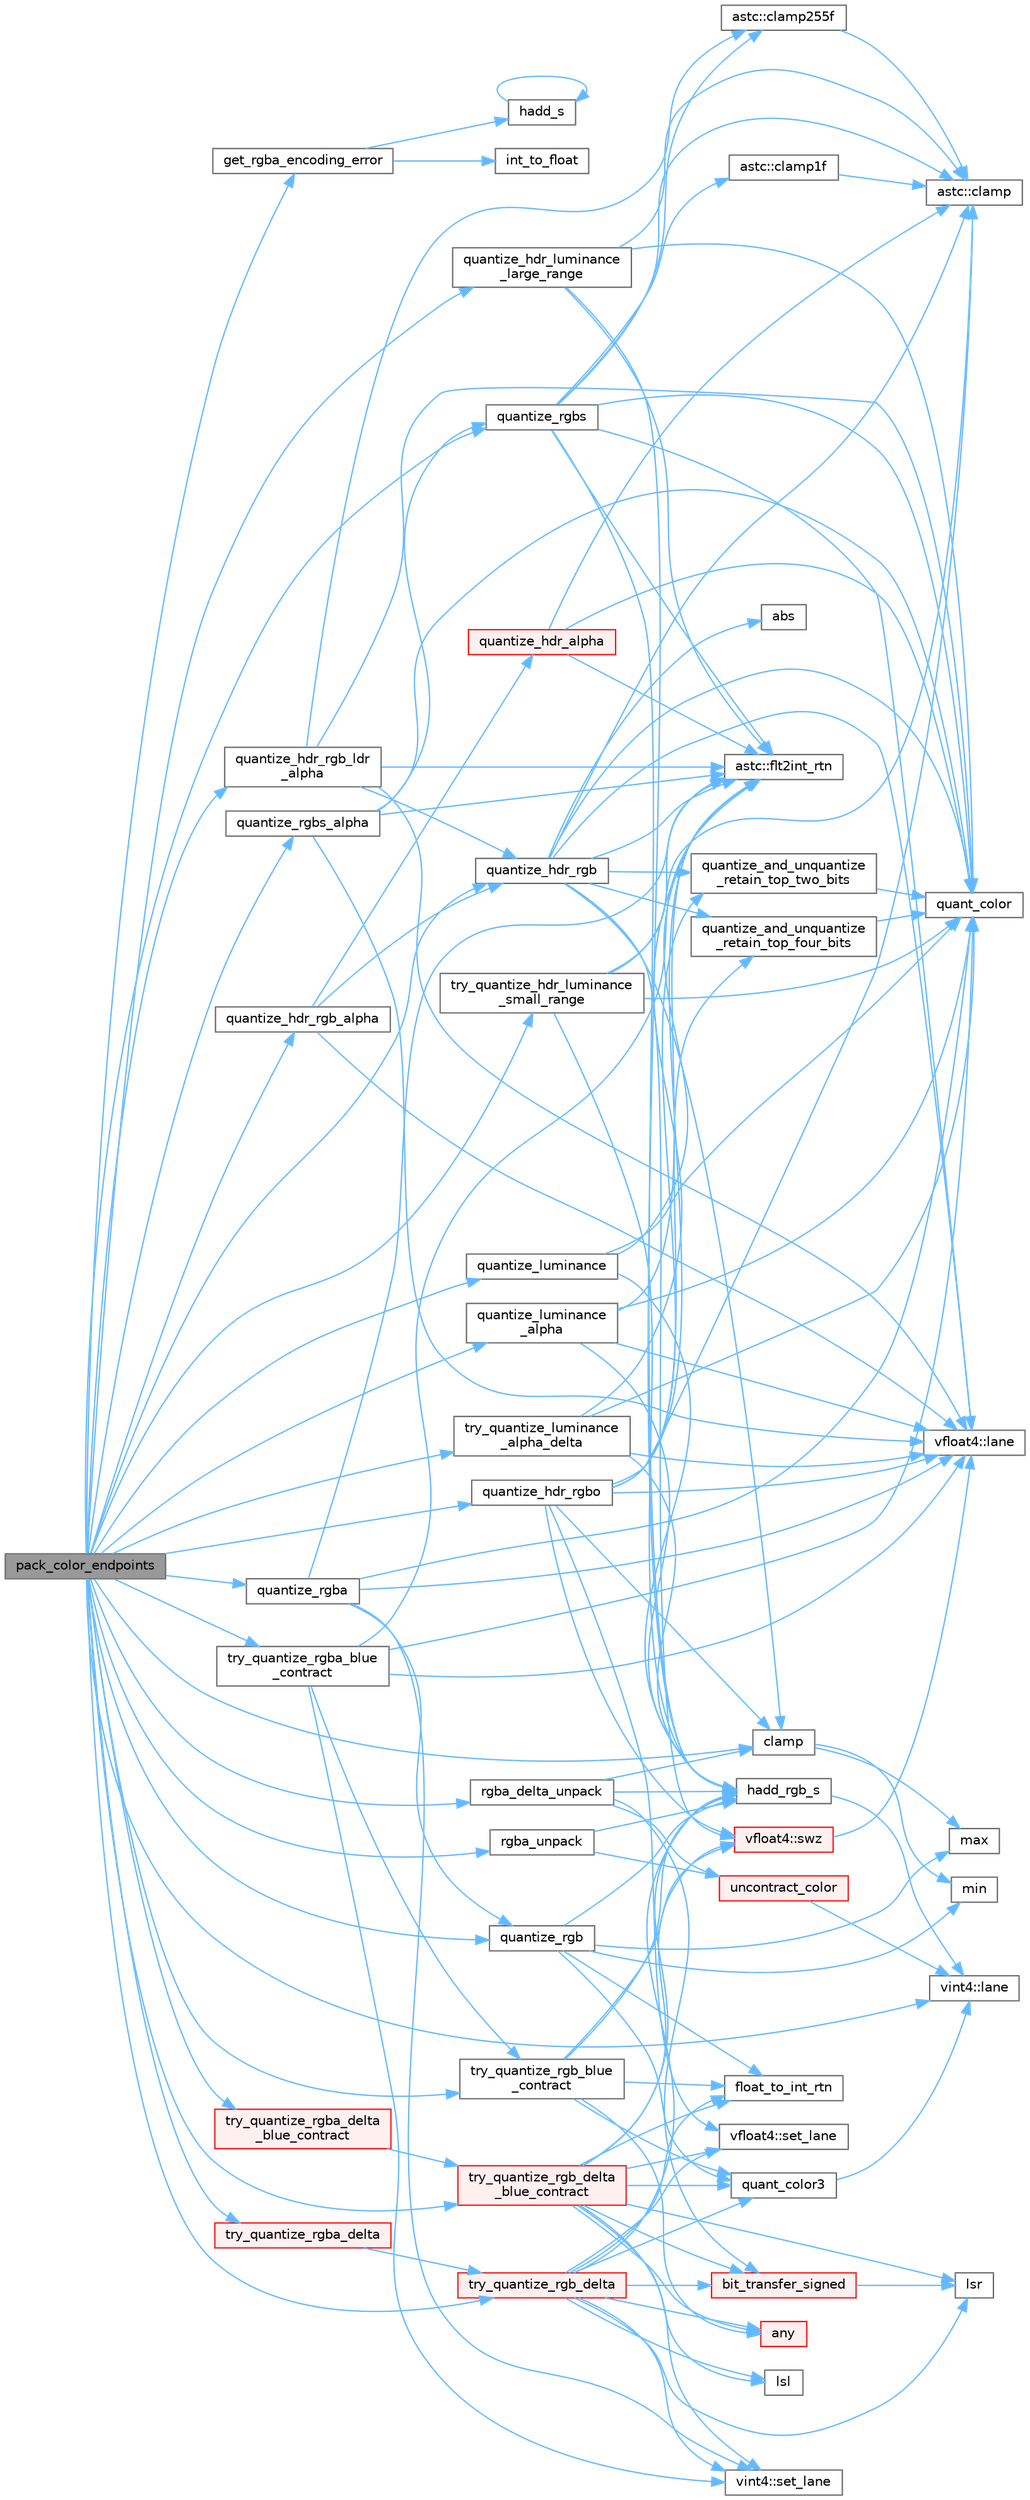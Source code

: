 digraph "pack_color_endpoints"
{
 // LATEX_PDF_SIZE
  bgcolor="transparent";
  edge [fontname=Helvetica,fontsize=10,labelfontname=Helvetica,labelfontsize=10];
  node [fontname=Helvetica,fontsize=10,shape=box,height=0.2,width=0.4];
  rankdir="LR";
  Node1 [id="Node000001",label="pack_color_endpoints",height=0.2,width=0.4,color="gray40", fillcolor="grey60", style="filled", fontcolor="black",tooltip="Pack a single pair of color endpoints as effectively as possible."];
  Node1 -> Node2 [id="edge1_Node000001_Node000002",color="steelblue1",style="solid",tooltip=" "];
  Node2 [id="Node000002",label="clamp",height=0.2,width=0.4,color="grey40", fillcolor="white", style="filled",URL="$astcenc__vecmathlib__avx2__8_8h.html#ae91c0bb0ebd82ed2a7fa7aa915f6e76e",tooltip="Return the clamped value between min and max."];
  Node2 -> Node3 [id="edge2_Node000002_Node000003",color="steelblue1",style="solid",tooltip=" "];
  Node3 [id="Node000003",label="max",height=0.2,width=0.4,color="grey40", fillcolor="white", style="filled",URL="$astcenc__vecmathlib__avx2__8_8h.html#aa162915c044e97cc1f6d630338761fd3",tooltip="Return the max vector of two vectors."];
  Node2 -> Node4 [id="edge3_Node000002_Node000004",color="steelblue1",style="solid",tooltip=" "];
  Node4 [id="Node000004",label="min",height=0.2,width=0.4,color="grey40", fillcolor="white", style="filled",URL="$astcenc__vecmathlib__avx2__8_8h.html#a165b3db4e7ced1551e1880a01a01150b",tooltip="Return the min vector of two vectors."];
  Node1 -> Node5 [id="edge4_Node000001_Node000005",color="steelblue1",style="solid",tooltip=" "];
  Node5 [id="Node000005",label="get_rgba_encoding_error",height=0.2,width=0.4,color="grey40", fillcolor="white", style="filled",URL="$astcenc__color__quantize_8cpp.html#a7175b796b451809bf4d85bb291cb7bec",tooltip="Functions for color quantization."];
  Node5 -> Node6 [id="edge5_Node000005_Node000006",color="steelblue1",style="solid",tooltip=" "];
  Node6 [id="Node000006",label="hadd_s",height=0.2,width=0.4,color="grey40", fillcolor="white", style="filled",URL="$astcenc__vecmathlib__avx2__8_8h.html#aacd26478e4fe1f97a5d47e8adaacc898",tooltip="Return the horizontal sum of a vector."];
  Node6 -> Node6 [id="edge6_Node000006_Node000006",color="steelblue1",style="solid",tooltip=" "];
  Node5 -> Node7 [id="edge7_Node000005_Node000007",color="steelblue1",style="solid",tooltip=" "];
  Node7 [id="Node000007",label="int_to_float",height=0.2,width=0.4,color="grey40", fillcolor="white", style="filled",URL="$astcenc__vecmathlib__avx2__8_8h.html#a3a2ce0fb403294db7fe126a6b3e87ab7",tooltip="Return a float value for an integer vector."];
  Node1 -> Node8 [id="edge8_Node000001_Node000008",color="steelblue1",style="solid",tooltip=" "];
  Node8 [id="Node000008",label="vint4::lane",height=0.2,width=0.4,color="grey40", fillcolor="white", style="filled",URL="$structvint4.html#a01e3f7debf73dc6c757fa36d585c9d17",tooltip="Get the scalar from a single lane."];
  Node1 -> Node9 [id="edge9_Node000001_Node000009",color="steelblue1",style="solid",tooltip=" "];
  Node9 [id="Node000009",label="quantize_hdr_luminance\l_large_range",height=0.2,width=0.4,color="grey40", fillcolor="white", style="filled",URL="$astcenc__color__quantize_8cpp.html#ad5fb9a4bf5ae21916bc6c634c7f789f8",tooltip="Quantize a HDR L color using the large range encoding."];
  Node9 -> Node10 [id="edge10_Node000009_Node000010",color="steelblue1",style="solid",tooltip=" "];
  Node10 [id="Node000010",label="astc::clamp",height=0.2,width=0.4,color="grey40", fillcolor="white", style="filled",URL="$namespaceastc.html#a8f8b2ad23b04a389f6785bc80b61349b",tooltip="Clamp a value value between mn and mx."];
  Node9 -> Node11 [id="edge11_Node000009_Node000011",color="steelblue1",style="solid",tooltip=" "];
  Node11 [id="Node000011",label="astc::flt2int_rtn",height=0.2,width=0.4,color="grey40", fillcolor="white", style="filled",URL="$namespaceastc.html#a455f4a304ea7dcdd8fd0de030cbdbfb4",tooltip="SP float round-to-nearest and convert to integer."];
  Node9 -> Node12 [id="edge12_Node000009_Node000012",color="steelblue1",style="solid",tooltip=" "];
  Node12 [id="Node000012",label="hadd_rgb_s",height=0.2,width=0.4,color="grey40", fillcolor="white", style="filled",URL="$astcenc__vecmathlib__common__4_8h.html#a48e833d0cfdf950b6bc3431fce00507e",tooltip="Return the horizontal sum of RGB vector lanes as a scalar."];
  Node12 -> Node8 [id="edge13_Node000012_Node000008",color="steelblue1",style="solid",tooltip=" "];
  Node9 -> Node13 [id="edge14_Node000009_Node000013",color="steelblue1",style="solid",tooltip=" "];
  Node13 [id="Node000013",label="quant_color",height=0.2,width=0.4,color="grey40", fillcolor="white", style="filled",URL="$astcenc__color__quantize_8cpp.html#a0af2fba0ed6cbe9e279c808e540eb74e",tooltip="Determine the quantized value given a quantization level."];
  Node1 -> Node14 [id="edge15_Node000001_Node000014",color="steelblue1",style="solid",tooltip=" "];
  Node14 [id="Node000014",label="quantize_hdr_rgb",height=0.2,width=0.4,color="grey40", fillcolor="white", style="filled",URL="$astcenc__color__quantize_8cpp.html#a018b17fdce9e0fb576249da80bfc90a2",tooltip="Quantize a HDR RGB color using direct RGB encoding."];
  Node14 -> Node15 [id="edge16_Node000014_Node000015",color="steelblue1",style="solid",tooltip=" "];
  Node15 [id="Node000015",label="abs",height=0.2,width=0.4,color="grey40", fillcolor="white", style="filled",URL="$astcenc__vecmathlib__avx2__8_8h.html#aeac50750508168aeab5115733d3ee63c",tooltip="Return the absolute value of the float vector."];
  Node14 -> Node10 [id="edge17_Node000014_Node000010",color="steelblue1",style="solid",tooltip=" "];
  Node14 -> Node2 [id="edge18_Node000014_Node000002",color="steelblue1",style="solid",tooltip=" "];
  Node14 -> Node11 [id="edge19_Node000014_Node000011",color="steelblue1",style="solid",tooltip=" "];
  Node14 -> Node16 [id="edge20_Node000014_Node000016",color="steelblue1",style="solid",tooltip=" "];
  Node16 [id="Node000016",label="vfloat4::lane",height=0.2,width=0.4,color="grey40", fillcolor="white", style="filled",URL="$structvfloat4.html#a04462a7815432c6bc3ce1b5e5d11e4fc",tooltip="Get the scalar value of a single lane."];
  Node14 -> Node13 [id="edge21_Node000014_Node000013",color="steelblue1",style="solid",tooltip=" "];
  Node14 -> Node17 [id="edge22_Node000014_Node000017",color="steelblue1",style="solid",tooltip=" "];
  Node17 [id="Node000017",label="quantize_and_unquantize\l_retain_top_four_bits",height=0.2,width=0.4,color="grey40", fillcolor="white", style="filled",URL="$astcenc__color__quantize_8cpp.html#ab9e83c316e8b6c63580e0a17a9ddc857",tooltip="Quantize and unquantize a value ensuring top four bits are the same."];
  Node17 -> Node13 [id="edge23_Node000017_Node000013",color="steelblue1",style="solid",tooltip=" "];
  Node14 -> Node18 [id="edge24_Node000014_Node000018",color="steelblue1",style="solid",tooltip=" "];
  Node18 [id="Node000018",label="quantize_and_unquantize\l_retain_top_two_bits",height=0.2,width=0.4,color="grey40", fillcolor="white", style="filled",URL="$astcenc__color__quantize_8cpp.html#ae0e7daa2cc696baa52756e0c35d63138",tooltip="Quantize and unquantize a value ensuring top two bits are the same."];
  Node18 -> Node13 [id="edge25_Node000018_Node000013",color="steelblue1",style="solid",tooltip=" "];
  Node14 -> Node19 [id="edge26_Node000014_Node000019",color="steelblue1",style="solid",tooltip=" "];
  Node19 [id="Node000019",label="vfloat4::swz",height=0.2,width=0.4,color="red", fillcolor="#FFF0F0", style="filled",URL="$structvfloat4.html#a0a3e390831722cc8e54f29155699f3a5",tooltip="Return a swizzled float 2."];
  Node19 -> Node16 [id="edge27_Node000019_Node000016",color="steelblue1",style="solid",tooltip=" "];
  Node1 -> Node21 [id="edge28_Node000001_Node000021",color="steelblue1",style="solid",tooltip=" "];
  Node21 [id="Node000021",label="quantize_hdr_rgb_alpha",height=0.2,width=0.4,color="grey40", fillcolor="white", style="filled",URL="$astcenc__color__quantize_8cpp.html#a968dafc89b796ea5218a690b22c39911",tooltip="Quantize a HDR RGBA color using either delta or direct RGBA encoding."];
  Node21 -> Node16 [id="edge29_Node000021_Node000016",color="steelblue1",style="solid",tooltip=" "];
  Node21 -> Node22 [id="edge30_Node000021_Node000022",color="steelblue1",style="solid",tooltip=" "];
  Node22 [id="Node000022",label="quantize_hdr_alpha",height=0.2,width=0.4,color="red", fillcolor="#FFF0F0", style="filled",URL="$astcenc__color__quantize_8cpp.html#a4c475fce8f14e7437cc348b0319a1365",tooltip="Quantize a HDR A color using either delta or direct RGBA encoding."];
  Node22 -> Node10 [id="edge31_Node000022_Node000010",color="steelblue1",style="solid",tooltip=" "];
  Node22 -> Node11 [id="edge32_Node000022_Node000011",color="steelblue1",style="solid",tooltip=" "];
  Node22 -> Node13 [id="edge33_Node000022_Node000013",color="steelblue1",style="solid",tooltip=" "];
  Node21 -> Node14 [id="edge34_Node000021_Node000014",color="steelblue1",style="solid",tooltip=" "];
  Node1 -> Node24 [id="edge35_Node000001_Node000024",color="steelblue1",style="solid",tooltip=" "];
  Node24 [id="Node000024",label="quantize_hdr_rgb_ldr\l_alpha",height=0.2,width=0.4,color="grey40", fillcolor="white", style="filled",URL="$astcenc__color__quantize_8cpp.html#acc5fc16efff8422faf77e47bc55ab0ad",tooltip="Quantize a HDR RGB + LDR A color using direct RGBA encoding."];
  Node24 -> Node25 [id="edge36_Node000024_Node000025",color="steelblue1",style="solid",tooltip=" "];
  Node25 [id="Node000025",label="astc::clamp255f",height=0.2,width=0.4,color="grey40", fillcolor="white", style="filled",URL="$namespaceastc.html#a1861708487807ec08c172e2f7ff58978",tooltip="Clamp a float value between 0.0f and 255.0f."];
  Node25 -> Node10 [id="edge37_Node000025_Node000010",color="steelblue1",style="solid",tooltip=" "];
  Node24 -> Node11 [id="edge38_Node000024_Node000011",color="steelblue1",style="solid",tooltip=" "];
  Node24 -> Node16 [id="edge39_Node000024_Node000016",color="steelblue1",style="solid",tooltip=" "];
  Node24 -> Node13 [id="edge40_Node000024_Node000013",color="steelblue1",style="solid",tooltip=" "];
  Node24 -> Node14 [id="edge41_Node000024_Node000014",color="steelblue1",style="solid",tooltip=" "];
  Node1 -> Node26 [id="edge42_Node000001_Node000026",color="steelblue1",style="solid",tooltip=" "];
  Node26 [id="Node000026",label="quantize_hdr_rgbo",height=0.2,width=0.4,color="grey40", fillcolor="white", style="filled",URL="$astcenc__color__quantize_8cpp.html#a8c60d84b27b5bf6a95eafa1b86497235",tooltip="Quantize a HDR RGB color using RGB + offset."];
  Node26 -> Node10 [id="edge43_Node000026_Node000010",color="steelblue1",style="solid",tooltip=" "];
  Node26 -> Node2 [id="edge44_Node000026_Node000002",color="steelblue1",style="solid",tooltip=" "];
  Node26 -> Node11 [id="edge45_Node000026_Node000011",color="steelblue1",style="solid",tooltip=" "];
  Node26 -> Node16 [id="edge46_Node000026_Node000016",color="steelblue1",style="solid",tooltip=" "];
  Node26 -> Node17 [id="edge47_Node000026_Node000017",color="steelblue1",style="solid",tooltip=" "];
  Node26 -> Node18 [id="edge48_Node000026_Node000018",color="steelblue1",style="solid",tooltip=" "];
  Node26 -> Node27 [id="edge49_Node000026_Node000027",color="steelblue1",style="solid",tooltip=" "];
  Node27 [id="Node000027",label="vfloat4::set_lane",height=0.2,width=0.4,color="grey40", fillcolor="white", style="filled",URL="$structvfloat4.html#a2168231efa1e514fd41b3603e57be297",tooltip="Set the scalar value of a single lane."];
  Node26 -> Node19 [id="edge50_Node000026_Node000019",color="steelblue1",style="solid",tooltip=" "];
  Node1 -> Node28 [id="edge51_Node000001_Node000028",color="steelblue1",style="solid",tooltip=" "];
  Node28 [id="Node000028",label="quantize_luminance",height=0.2,width=0.4,color="grey40", fillcolor="white", style="filled",URL="$astcenc__color__quantize_8cpp.html#ae9901a3923b424bef4509df064efd91e",tooltip="Quantize a LDR L color."];
  Node28 -> Node11 [id="edge52_Node000028_Node000011",color="steelblue1",style="solid",tooltip=" "];
  Node28 -> Node12 [id="edge53_Node000028_Node000012",color="steelblue1",style="solid",tooltip=" "];
  Node28 -> Node13 [id="edge54_Node000028_Node000013",color="steelblue1",style="solid",tooltip=" "];
  Node1 -> Node29 [id="edge55_Node000001_Node000029",color="steelblue1",style="solid",tooltip=" "];
  Node29 [id="Node000029",label="quantize_luminance\l_alpha",height=0.2,width=0.4,color="grey40", fillcolor="white", style="filled",URL="$astcenc__color__quantize_8cpp.html#a847eef8e87233ecad7a553dfa1dcd4d5",tooltip="Quantize a LDR LA color."];
  Node29 -> Node11 [id="edge56_Node000029_Node000011",color="steelblue1",style="solid",tooltip=" "];
  Node29 -> Node12 [id="edge57_Node000029_Node000012",color="steelblue1",style="solid",tooltip=" "];
  Node29 -> Node16 [id="edge58_Node000029_Node000016",color="steelblue1",style="solid",tooltip=" "];
  Node29 -> Node13 [id="edge59_Node000029_Node000013",color="steelblue1",style="solid",tooltip=" "];
  Node1 -> Node30 [id="edge60_Node000001_Node000030",color="steelblue1",style="solid",tooltip=" "];
  Node30 [id="Node000030",label="quantize_rgb",height=0.2,width=0.4,color="grey40", fillcolor="white", style="filled",URL="$astcenc__color__quantize_8cpp.html#aad6197b2a3f7eb3048a81f24e5f9c7b3",tooltip="Quantize an LDR RGB color."];
  Node30 -> Node31 [id="edge61_Node000030_Node000031",color="steelblue1",style="solid",tooltip=" "];
  Node31 [id="Node000031",label="float_to_int_rtn",height=0.2,width=0.4,color="grey40", fillcolor="white", style="filled",URL="$astcenc__vecmathlib__avx2__8_8h.html#a598d6ea3ba27a788b12341a5263c7881",tooltip="Return a integer value for a float vector, using round-to-nearest."];
  Node30 -> Node12 [id="edge62_Node000030_Node000012",color="steelblue1",style="solid",tooltip=" "];
  Node30 -> Node3 [id="edge63_Node000030_Node000003",color="steelblue1",style="solid",tooltip=" "];
  Node30 -> Node4 [id="edge64_Node000030_Node000004",color="steelblue1",style="solid",tooltip=" "];
  Node30 -> Node32 [id="edge65_Node000030_Node000032",color="steelblue1",style="solid",tooltip=" "];
  Node32 [id="Node000032",label="quant_color3",height=0.2,width=0.4,color="grey40", fillcolor="white", style="filled",URL="$astcenc__color__quantize_8cpp.html#adae1b4db9a1942106e86b3f5ff358092",tooltip="Determine the quantized value given a quantization level."];
  Node32 -> Node8 [id="edge66_Node000032_Node000008",color="steelblue1",style="solid",tooltip=" "];
  Node1 -> Node33 [id="edge67_Node000001_Node000033",color="steelblue1",style="solid",tooltip=" "];
  Node33 [id="Node000033",label="quantize_rgba",height=0.2,width=0.4,color="grey40", fillcolor="white", style="filled",URL="$astcenc__color__quantize_8cpp.html#aa1eba2920aec0d82d8b1f66ccd3a1044",tooltip="Quantize an LDR RGBA color."];
  Node33 -> Node11 [id="edge68_Node000033_Node000011",color="steelblue1",style="solid",tooltip=" "];
  Node33 -> Node16 [id="edge69_Node000033_Node000016",color="steelblue1",style="solid",tooltip=" "];
  Node33 -> Node13 [id="edge70_Node000033_Node000013",color="steelblue1",style="solid",tooltip=" "];
  Node33 -> Node30 [id="edge71_Node000033_Node000030",color="steelblue1",style="solid",tooltip=" "];
  Node33 -> Node34 [id="edge72_Node000033_Node000034",color="steelblue1",style="solid",tooltip=" "];
  Node34 [id="Node000034",label="vint4::set_lane",height=0.2,width=0.4,color="grey40", fillcolor="white", style="filled",URL="$structvint4.html#a1e438bb142ad09e372b0834acd0c0b68",tooltip="Set the scalar value of a single lane."];
  Node1 -> Node35 [id="edge73_Node000001_Node000035",color="steelblue1",style="solid",tooltip=" "];
  Node35 [id="Node000035",label="quantize_rgbs",height=0.2,width=0.4,color="grey40", fillcolor="white", style="filled",URL="$astcenc__color__quantize_8cpp.html#a9a0a7e003d1ea68f9b48c28e406ad1ad",tooltip="Quantize an LDR RGB color using scale encoding."];
  Node35 -> Node10 [id="edge74_Node000035_Node000010",color="steelblue1",style="solid",tooltip=" "];
  Node35 -> Node36 [id="edge75_Node000035_Node000036",color="steelblue1",style="solid",tooltip=" "];
  Node36 [id="Node000036",label="astc::clamp1f",height=0.2,width=0.4,color="grey40", fillcolor="white", style="filled",URL="$namespaceastc.html#ac60307af42a98d70a956170894e29e9e",tooltip="Clamp a float value between 0.0f and 1.0f."];
  Node36 -> Node10 [id="edge76_Node000036_Node000010",color="steelblue1",style="solid",tooltip=" "];
  Node35 -> Node25 [id="edge77_Node000035_Node000025",color="steelblue1",style="solid",tooltip=" "];
  Node35 -> Node11 [id="edge78_Node000035_Node000011",color="steelblue1",style="solid",tooltip=" "];
  Node35 -> Node12 [id="edge79_Node000035_Node000012",color="steelblue1",style="solid",tooltip=" "];
  Node35 -> Node16 [id="edge80_Node000035_Node000016",color="steelblue1",style="solid",tooltip=" "];
  Node35 -> Node13 [id="edge81_Node000035_Node000013",color="steelblue1",style="solid",tooltip=" "];
  Node1 -> Node37 [id="edge82_Node000001_Node000037",color="steelblue1",style="solid",tooltip=" "];
  Node37 [id="Node000037",label="quantize_rgbs_alpha",height=0.2,width=0.4,color="grey40", fillcolor="white", style="filled",URL="$astcenc__color__quantize_8cpp.html#a2d4a8db93c0ebf03b3b6dc23b292428f",tooltip="Quantize an LDR RGBA color using scale encoding."];
  Node37 -> Node11 [id="edge83_Node000037_Node000011",color="steelblue1",style="solid",tooltip=" "];
  Node37 -> Node16 [id="edge84_Node000037_Node000016",color="steelblue1",style="solid",tooltip=" "];
  Node37 -> Node13 [id="edge85_Node000037_Node000013",color="steelblue1",style="solid",tooltip=" "];
  Node37 -> Node35 [id="edge86_Node000037_Node000035",color="steelblue1",style="solid",tooltip=" "];
  Node1 -> Node38 [id="edge87_Node000001_Node000038",color="steelblue1",style="solid",tooltip=" "];
  Node38 [id="Node000038",label="rgba_delta_unpack",height=0.2,width=0.4,color="grey40", fillcolor="white", style="filled",URL="$astcenc__color__unquantize_8cpp.html#abb9e5b31fe822e7e3ab0757f1989a321",tooltip="Unpack an LDR RGBA color that uses delta encoding."];
  Node38 -> Node39 [id="edge88_Node000038_Node000039",color="steelblue1",style="solid",tooltip=" "];
  Node39 [id="Node000039",label="bit_transfer_signed",height=0.2,width=0.4,color="red", fillcolor="#FFF0F0", style="filled",URL="$astcenc__vecmathlib__common__4_8h.html#acaab0374259bd298c1282e6a0b84bc8f",tooltip="Apply signed bit transfer."];
  Node39 -> Node40 [id="edge89_Node000039_Node000040",color="steelblue1",style="solid",tooltip=" "];
  Node40 [id="Node000040",label="lsr",height=0.2,width=0.4,color="grey40", fillcolor="white", style="filled",URL="$astcenc__vecmathlib__avx2__8_8h.html#a0a3a7d755cec1c73d0ce9c50b33bc207",tooltip="Logical shift right."];
  Node38 -> Node2 [id="edge90_Node000038_Node000002",color="steelblue1",style="solid",tooltip=" "];
  Node38 -> Node12 [id="edge91_Node000038_Node000012",color="steelblue1",style="solid",tooltip=" "];
  Node38 -> Node44 [id="edge92_Node000038_Node000044",color="steelblue1",style="solid",tooltip=" "];
  Node44 [id="Node000044",label="uncontract_color",height=0.2,width=0.4,color="red", fillcolor="#FFF0F0", style="filled",URL="$astcenc__color__unquantize_8cpp.html#a604a48c74e6d1c8476146b0955331344",tooltip="Functions for color unquantization."];
  Node44 -> Node8 [id="edge93_Node000044_Node000008",color="steelblue1",style="solid",tooltip=" "];
  Node1 -> Node46 [id="edge94_Node000001_Node000046",color="steelblue1",style="solid",tooltip=" "];
  Node46 [id="Node000046",label="rgba_unpack",height=0.2,width=0.4,color="grey40", fillcolor="white", style="filled",URL="$astcenc__color__unquantize_8cpp.html#aa8f902332b94b93405c7496b1b3838ba",tooltip="Unpack an LDR RGBA color that uses direct encoding."];
  Node46 -> Node12 [id="edge95_Node000046_Node000012",color="steelblue1",style="solid",tooltip=" "];
  Node46 -> Node44 [id="edge96_Node000046_Node000044",color="steelblue1",style="solid",tooltip=" "];
  Node1 -> Node47 [id="edge97_Node000001_Node000047",color="steelblue1",style="solid",tooltip=" "];
  Node47 [id="Node000047",label="try_quantize_hdr_luminance\l_small_range",height=0.2,width=0.4,color="grey40", fillcolor="white", style="filled",URL="$astcenc__color__quantize_8cpp.html#a105c509260a154870ee3d34d1a336c60",tooltip="Quantize a HDR L color using the small range encoding."];
  Node47 -> Node10 [id="edge98_Node000047_Node000010",color="steelblue1",style="solid",tooltip=" "];
  Node47 -> Node11 [id="edge99_Node000047_Node000011",color="steelblue1",style="solid",tooltip=" "];
  Node47 -> Node12 [id="edge100_Node000047_Node000012",color="steelblue1",style="solid",tooltip=" "];
  Node47 -> Node13 [id="edge101_Node000047_Node000013",color="steelblue1",style="solid",tooltip=" "];
  Node1 -> Node48 [id="edge102_Node000001_Node000048",color="steelblue1",style="solid",tooltip=" "];
  Node48 [id="Node000048",label="try_quantize_luminance\l_alpha_delta",height=0.2,width=0.4,color="grey40", fillcolor="white", style="filled",URL="$astcenc__color__quantize_8cpp.html#a54914cb063a3e14eaef9d6432ed792d6",tooltip="Try to quantize an LDR LA color using delta encoding."];
  Node48 -> Node11 [id="edge103_Node000048_Node000011",color="steelblue1",style="solid",tooltip=" "];
  Node48 -> Node12 [id="edge104_Node000048_Node000012",color="steelblue1",style="solid",tooltip=" "];
  Node48 -> Node16 [id="edge105_Node000048_Node000016",color="steelblue1",style="solid",tooltip=" "];
  Node48 -> Node13 [id="edge106_Node000048_Node000013",color="steelblue1",style="solid",tooltip=" "];
  Node1 -> Node49 [id="edge107_Node000001_Node000049",color="steelblue1",style="solid",tooltip=" "];
  Node49 [id="Node000049",label="try_quantize_rgb_blue\l_contract",height=0.2,width=0.4,color="grey40", fillcolor="white", style="filled",URL="$astcenc__color__quantize_8cpp.html#a1a4ffac105268d9e7ac1058b1b2ad542",tooltip="Try to quantize an LDR RGB color using blue-contraction."];
  Node49 -> Node50 [id="edge108_Node000049_Node000050",color="steelblue1",style="solid",tooltip=" "];
  Node50 [id="Node000050",label="any",height=0.2,width=0.4,color="red", fillcolor="#FFF0F0", style="filled",URL="$astcenc__vecmathlib__avx2__8_8h.html#a1fcb81537a701f246e75fa622c2dd8ee",tooltip="True if any lanes are enabled, false otherwise."];
  Node49 -> Node31 [id="edge109_Node000049_Node000031",color="steelblue1",style="solid",tooltip=" "];
  Node49 -> Node12 [id="edge110_Node000049_Node000012",color="steelblue1",style="solid",tooltip=" "];
  Node49 -> Node32 [id="edge111_Node000049_Node000032",color="steelblue1",style="solid",tooltip=" "];
  Node49 -> Node19 [id="edge112_Node000049_Node000019",color="steelblue1",style="solid",tooltip=" "];
  Node1 -> Node51 [id="edge113_Node000001_Node000051",color="steelblue1",style="solid",tooltip=" "];
  Node51 [id="Node000051",label="try_quantize_rgb_delta",height=0.2,width=0.4,color="red", fillcolor="#FFF0F0", style="filled",URL="$astcenc__color__quantize_8cpp.html#a6b7ee442b1e9da4ac693000c4f805c7b",tooltip="Try to quantize an LDR RGB color using delta encoding."];
  Node51 -> Node50 [id="edge114_Node000051_Node000050",color="steelblue1",style="solid",tooltip=" "];
  Node51 -> Node39 [id="edge115_Node000051_Node000039",color="steelblue1",style="solid",tooltip=" "];
  Node51 -> Node31 [id="edge116_Node000051_Node000031",color="steelblue1",style="solid",tooltip=" "];
  Node51 -> Node12 [id="edge117_Node000051_Node000012",color="steelblue1",style="solid",tooltip=" "];
  Node51 -> Node52 [id="edge118_Node000051_Node000052",color="steelblue1",style="solid",tooltip=" "];
  Node52 [id="Node000052",label="lsl",height=0.2,width=0.4,color="grey40", fillcolor="white", style="filled",URL="$astcenc__vecmathlib__avx2__8_8h.html#a86240f0fb5745ded88afe10d524c960f",tooltip="Logical shift left."];
  Node51 -> Node40 [id="edge119_Node000051_Node000040",color="steelblue1",style="solid",tooltip=" "];
  Node51 -> Node32 [id="edge120_Node000051_Node000032",color="steelblue1",style="solid",tooltip=" "];
  Node51 -> Node27 [id="edge121_Node000051_Node000027",color="steelblue1",style="solid",tooltip=" "];
  Node51 -> Node34 [id="edge122_Node000051_Node000034",color="steelblue1",style="solid",tooltip=" "];
  Node1 -> Node53 [id="edge123_Node000001_Node000053",color="steelblue1",style="solid",tooltip=" "];
  Node53 [id="Node000053",label="try_quantize_rgb_delta\l_blue_contract",height=0.2,width=0.4,color="red", fillcolor="#FFF0F0", style="filled",URL="$astcenc__color__quantize_8cpp.html#aedceeace1416ce23b9a934ce87f96c3c",tooltip="Try to quantize an LDR RGB color using delta encoding and blue-contraction."];
  Node53 -> Node50 [id="edge124_Node000053_Node000050",color="steelblue1",style="solid",tooltip=" "];
  Node53 -> Node39 [id="edge125_Node000053_Node000039",color="steelblue1",style="solid",tooltip=" "];
  Node53 -> Node31 [id="edge126_Node000053_Node000031",color="steelblue1",style="solid",tooltip=" "];
  Node53 -> Node12 [id="edge127_Node000053_Node000012",color="steelblue1",style="solid",tooltip=" "];
  Node53 -> Node52 [id="edge128_Node000053_Node000052",color="steelblue1",style="solid",tooltip=" "];
  Node53 -> Node40 [id="edge129_Node000053_Node000040",color="steelblue1",style="solid",tooltip=" "];
  Node53 -> Node32 [id="edge130_Node000053_Node000032",color="steelblue1",style="solid",tooltip=" "];
  Node53 -> Node27 [id="edge131_Node000053_Node000027",color="steelblue1",style="solid",tooltip=" "];
  Node53 -> Node34 [id="edge132_Node000053_Node000034",color="steelblue1",style="solid",tooltip=" "];
  Node53 -> Node19 [id="edge133_Node000053_Node000019",color="steelblue1",style="solid",tooltip=" "];
  Node1 -> Node54 [id="edge134_Node000001_Node000054",color="steelblue1",style="solid",tooltip=" "];
  Node54 [id="Node000054",label="try_quantize_rgba_blue\l_contract",height=0.2,width=0.4,color="grey40", fillcolor="white", style="filled",URL="$astcenc__color__quantize_8cpp.html#ab09b68ff45a1b287f05fd2428805bbc9",tooltip="Try to quantize an LDR RGBA color using blue-contraction."];
  Node54 -> Node11 [id="edge135_Node000054_Node000011",color="steelblue1",style="solid",tooltip=" "];
  Node54 -> Node16 [id="edge136_Node000054_Node000016",color="steelblue1",style="solid",tooltip=" "];
  Node54 -> Node13 [id="edge137_Node000054_Node000013",color="steelblue1",style="solid",tooltip=" "];
  Node54 -> Node34 [id="edge138_Node000054_Node000034",color="steelblue1",style="solid",tooltip=" "];
  Node54 -> Node49 [id="edge139_Node000054_Node000049",color="steelblue1",style="solid",tooltip=" "];
  Node1 -> Node55 [id="edge140_Node000001_Node000055",color="steelblue1",style="solid",tooltip=" "];
  Node55 [id="Node000055",label="try_quantize_rgba_delta",height=0.2,width=0.4,color="red", fillcolor="#FFF0F0", style="filled",URL="$astcenc__color__quantize_8cpp.html#af4d400b2fd9235d069b8e71966cb1246",tooltip="Try to quantize an LDR RGBA color using delta encoding."];
  Node55 -> Node51 [id="edge141_Node000055_Node000051",color="steelblue1",style="solid",tooltip=" "];
  Node1 -> Node57 [id="edge142_Node000001_Node000057",color="steelblue1",style="solid",tooltip=" "];
  Node57 [id="Node000057",label="try_quantize_rgba_delta\l_blue_contract",height=0.2,width=0.4,color="red", fillcolor="#FFF0F0", style="filled",URL="$astcenc__color__quantize_8cpp.html#a6e41c12d083ec9f3d9028ea35f13f18f",tooltip="Try to quantize an LDR RGBA color using delta and blue contract encoding."];
  Node57 -> Node53 [id="edge143_Node000057_Node000053",color="steelblue1",style="solid",tooltip=" "];
}
